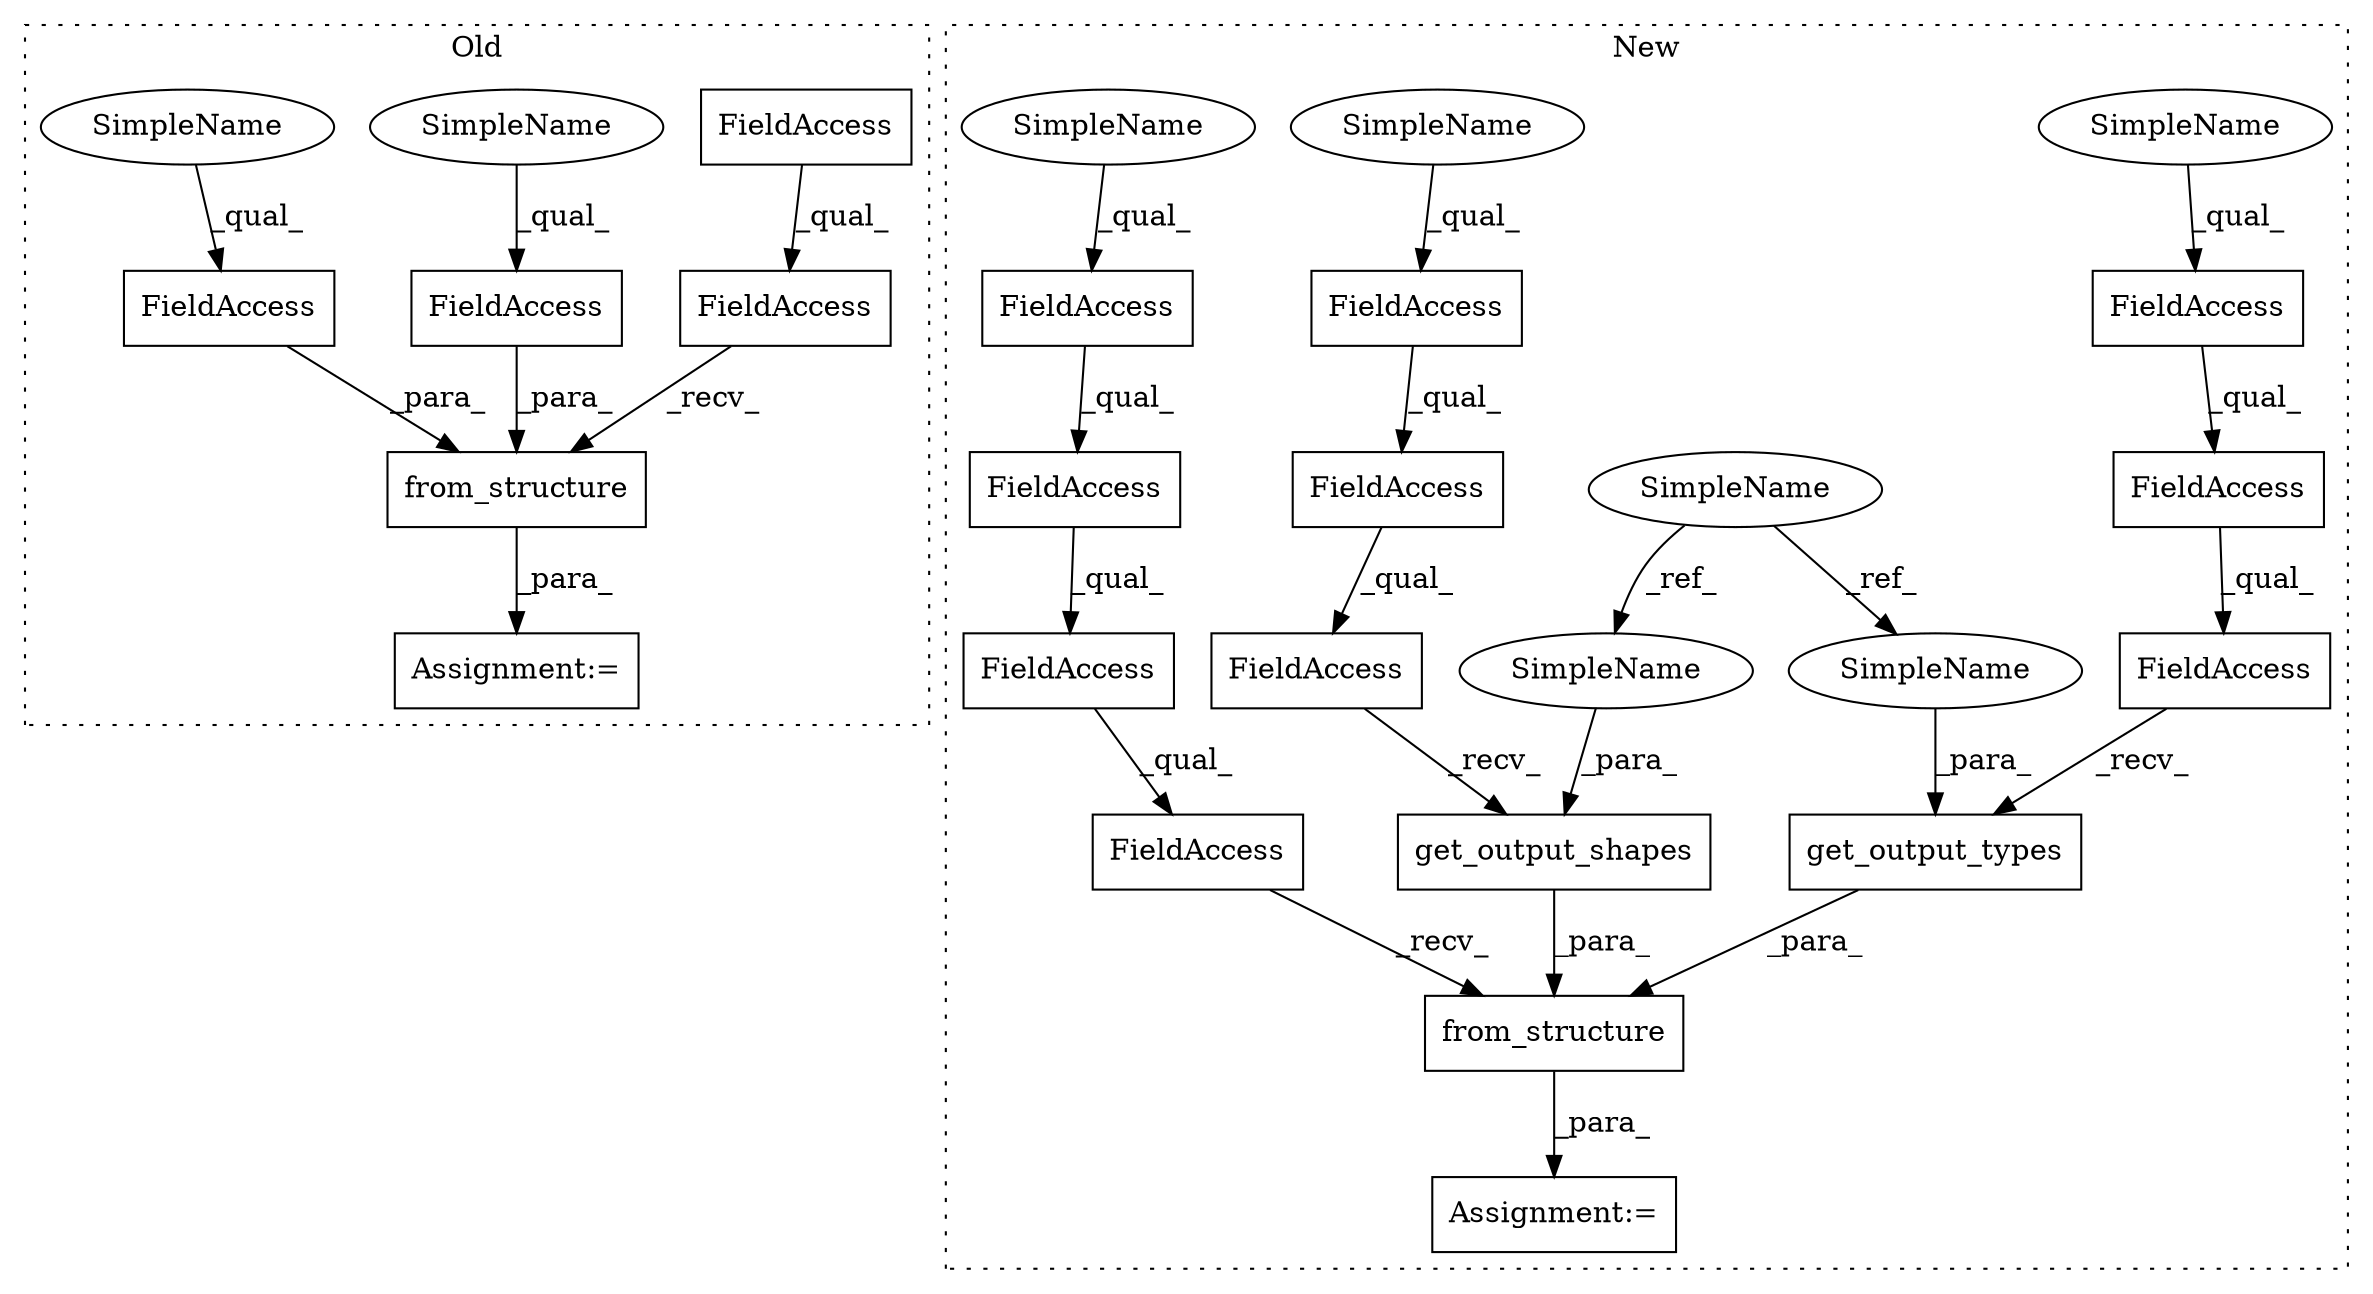 digraph G {
subgraph cluster0 {
1 [label="from_structure" a="32" s="2746,2815" l="15,1" shape="box"];
4 [label="FieldAccess" a="22" s="2788" l="27" shape="box"];
6 [label="FieldAccess" a="22" s="2761" l="26" shape="box"];
10 [label="FieldAccess" a="22" s="2721" l="24" shape="box"];
13 [label="FieldAccess" a="22" s="2721" l="15" shape="box"];
20 [label="Assignment:=" a="7" s="2720" l="1" shape="box"];
27 [label="SimpleName" a="42" s="2761" l="13" shape="ellipse"];
28 [label="SimpleName" a="42" s="2788" l="13" shape="ellipse"];
label = "Old";
style="dotted";
}
subgraph cluster1 {
2 [label="from_structure" a="32" s="2756,2887" l="15,1" shape="box"];
3 [label="get_output_shapes" a="32" s="2855,2886" l="18,1" shape="box"];
5 [label="SimpleName" a="42" s="2182" l="13" shape="ellipse"];
7 [label="FieldAccess" a="22" s="2721" l="34" shape="box"];
8 [label="FieldAccess" a="22" s="2721" l="25" shape="box"];
9 [label="FieldAccess" a="22" s="2721" l="20" shape="box"];
11 [label="FieldAccess" a="22" s="2721" l="17" shape="box"];
12 [label="FieldAccess" a="22" s="2771" l="17" shape="box"];
14 [label="FieldAccess" a="22" s="2771" l="20" shape="box"];
15 [label="FieldAccess" a="22" s="2771" l="25" shape="box"];
16 [label="FieldAccess" a="22" s="2829" l="17" shape="box"];
17 [label="FieldAccess" a="22" s="2829" l="20" shape="box"];
18 [label="FieldAccess" a="22" s="2829" l="25" shape="box"];
19 [label="get_output_types" a="32" s="2797,2827" l="17,1" shape="box"];
21 [label="Assignment:=" a="7" s="2720" l="1" shape="box"];
22 [label="SimpleName" a="42" s="2814" l="13" shape="ellipse"];
23 [label="SimpleName" a="42" s="2873" l="13" shape="ellipse"];
24 [label="SimpleName" a="42" s="2721" l="10" shape="ellipse"];
25 [label="SimpleName" a="42" s="2771" l="10" shape="ellipse"];
26 [label="SimpleName" a="42" s="2829" l="10" shape="ellipse"];
label = "New";
style="dotted";
}
1 -> 20 [label="_para_"];
2 -> 21 [label="_para_"];
3 -> 2 [label="_para_"];
4 -> 1 [label="_para_"];
5 -> 23 [label="_ref_"];
5 -> 22 [label="_ref_"];
6 -> 1 [label="_para_"];
7 -> 2 [label="_recv_"];
8 -> 7 [label="_qual_"];
9 -> 8 [label="_qual_"];
10 -> 1 [label="_recv_"];
11 -> 9 [label="_qual_"];
12 -> 14 [label="_qual_"];
13 -> 10 [label="_qual_"];
14 -> 15 [label="_qual_"];
15 -> 19 [label="_recv_"];
16 -> 17 [label="_qual_"];
17 -> 18 [label="_qual_"];
18 -> 3 [label="_recv_"];
19 -> 2 [label="_para_"];
22 -> 19 [label="_para_"];
23 -> 3 [label="_para_"];
24 -> 11 [label="_qual_"];
25 -> 12 [label="_qual_"];
26 -> 16 [label="_qual_"];
27 -> 6 [label="_qual_"];
28 -> 4 [label="_qual_"];
}